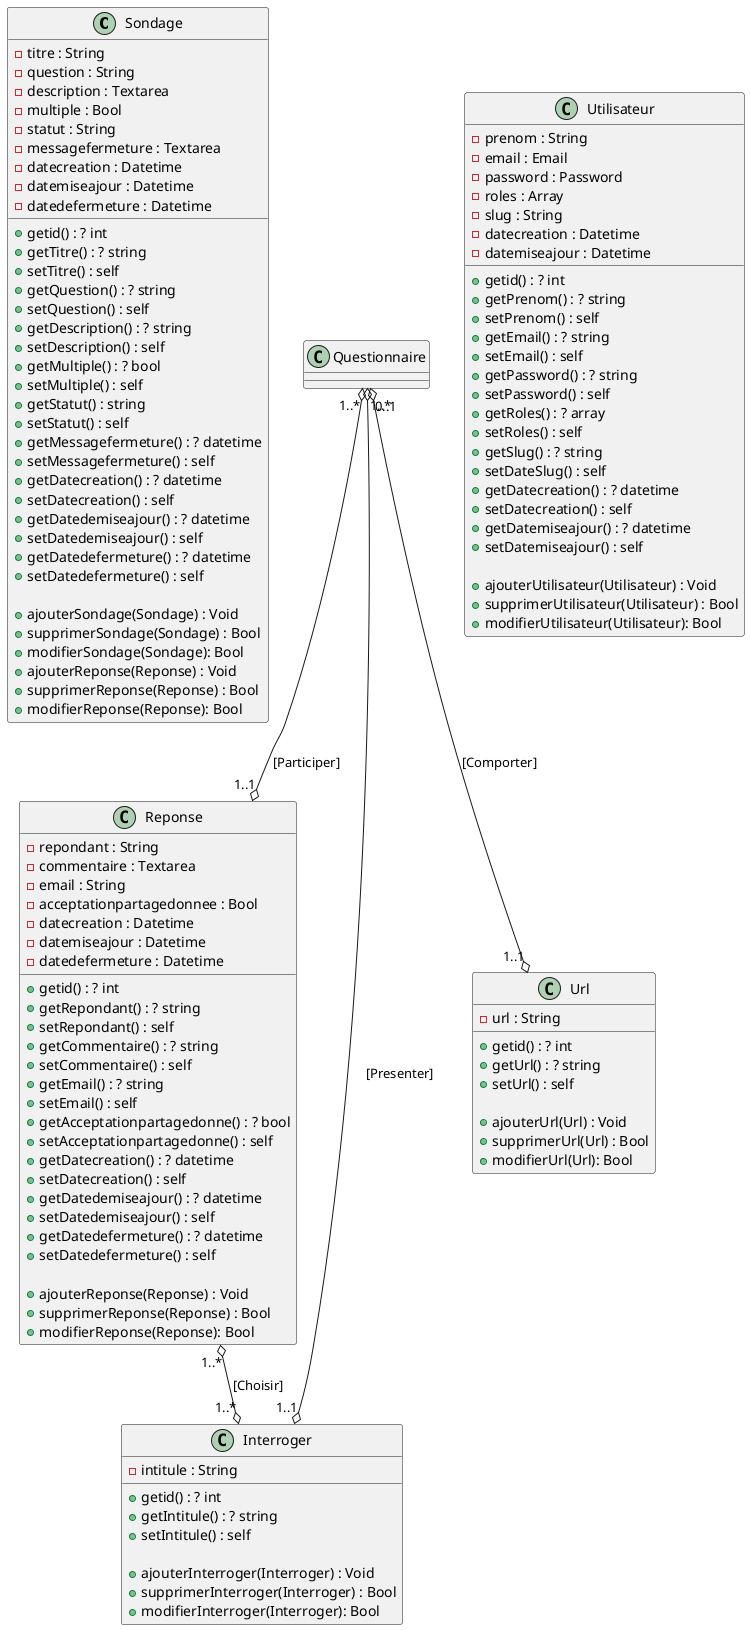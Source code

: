 @startuml

class Sondage{
    -titre : String
    -question : String
    -description : Textarea
    -multiple : Bool
    -statut : String
    -messagefermeture : Textarea
    -datecreation : Datetime
    -datemiseajour : Datetime
    -datedefermeture : Datetime

    +getid() : ? int
    +getTitre() : ? string
    +setTitre() : self
    +getQuestion() : ? string
    +setQuestion() : self
    +getDescription() : ? string
    +setDescription() : self
    +getMultiple() : ? bool
    +setMultiple() : self
    +getStatut() : string
    +setStatut() : self
    +getMessagefermeture() : ? datetime
    +setMessagefermeture() : self
    +getDatecreation() : ? datetime
    +setDatecreation() : self
    +getDatedemiseajour() : ? datetime
    +setDatedemiseajour() : self
    +getDatedefermeture() : ? datetime
    +setDatedefermeture() : self

    +ajouterSondage(Sondage) : Void
    +supprimerSondage(Sondage) : Bool
    +modifierSondage(Sondage): Bool
    +ajouterReponse(Reponse) : Void
    +supprimerReponse(Reponse) : Bool
    +modifierReponse(Reponse): Bool
}

class Reponse{
    -repondant : String
    -commentaire : Textarea
    -email : String
    -acceptationpartagedonnee : Bool
    -datecreation : Datetime
    -datemiseajour : Datetime
    -datedefermeture : Datetime    

    +getid() : ? int
    +getRepondant() : ? string
    +setRepondant() : self
    +getCommentaire() : ? string
    +setCommentaire() : self
    +getEmail() : ? string
    +setEmail() : self
    +getAcceptationpartagedonne() : ? bool
    +setAcceptationpartagedonne() : self
    +getDatecreation() : ? datetime
    +setDatecreation() : self
    +getDatedemiseajour() : ? datetime
    +setDatedemiseajour() : self
    +getDatedefermeture() : ? datetime
    +setDatedefermeture() : self

    +ajouterReponse(Reponse) : Void
    +supprimerReponse(Reponse) : Bool
    +modifierReponse(Reponse): Bool    
}

class Interroger{
    -intitule : String

    +getid() : ? int
    +getIntitule() : ? string
    +setIntitule() : self

    +ajouterInterroger(Interroger) : Void
    +supprimerInterroger(Interroger) : Bool
    +modifierInterroger(Interroger): Bool
}

class Url{
    -url : String

    +getid() : ? int
    +getUrl() : ? string
    +setUrl() : self

    +ajouterUrl(Url) : Void
    +supprimerUrl(Url) : Bool
    +modifierUrl(Url): Bool
}

class Utilisateur{
    -prenom : String
    -email : Email
    -password : Password
    -roles : Array
    -slug : String
    -datecreation : Datetime
    -datemiseajour : Datetime

    +getid() : ? int
    +getPrenom() : ? string
    +setPrenom() : self
    +getEmail() : ? string
    +setEmail() : self
    +getPassword() : ? string
    +setPassword() : self
    +getRoles() : ? array
    +setRoles() : self
    +getSlug() : ? string
    +setDateSlug() : self
    +getDatecreation() : ? datetime 
    +setDatecreation() : self
    +getDatemiseajour() : ? datetime
    +setDatemiseajour() : self

    +ajouterUtilisateur(Utilisateur) : Void
    +supprimerUtilisateur(Utilisateur) : Bool
    +modifierUtilisateur(Utilisateur): Bool
}

Questionnaire  "1..*" o-down-o "1..1"Reponse: [Participer]
Questionnaire  "1..*" o-down-o "1..1"Interroger: [Presenter]
Reponse  "1..*" o-down-o "1..*"Interroger: [Choisir]
Questionnaire  "0..1" o-down-o "1..1"Url: [Comporter]

@enduml
